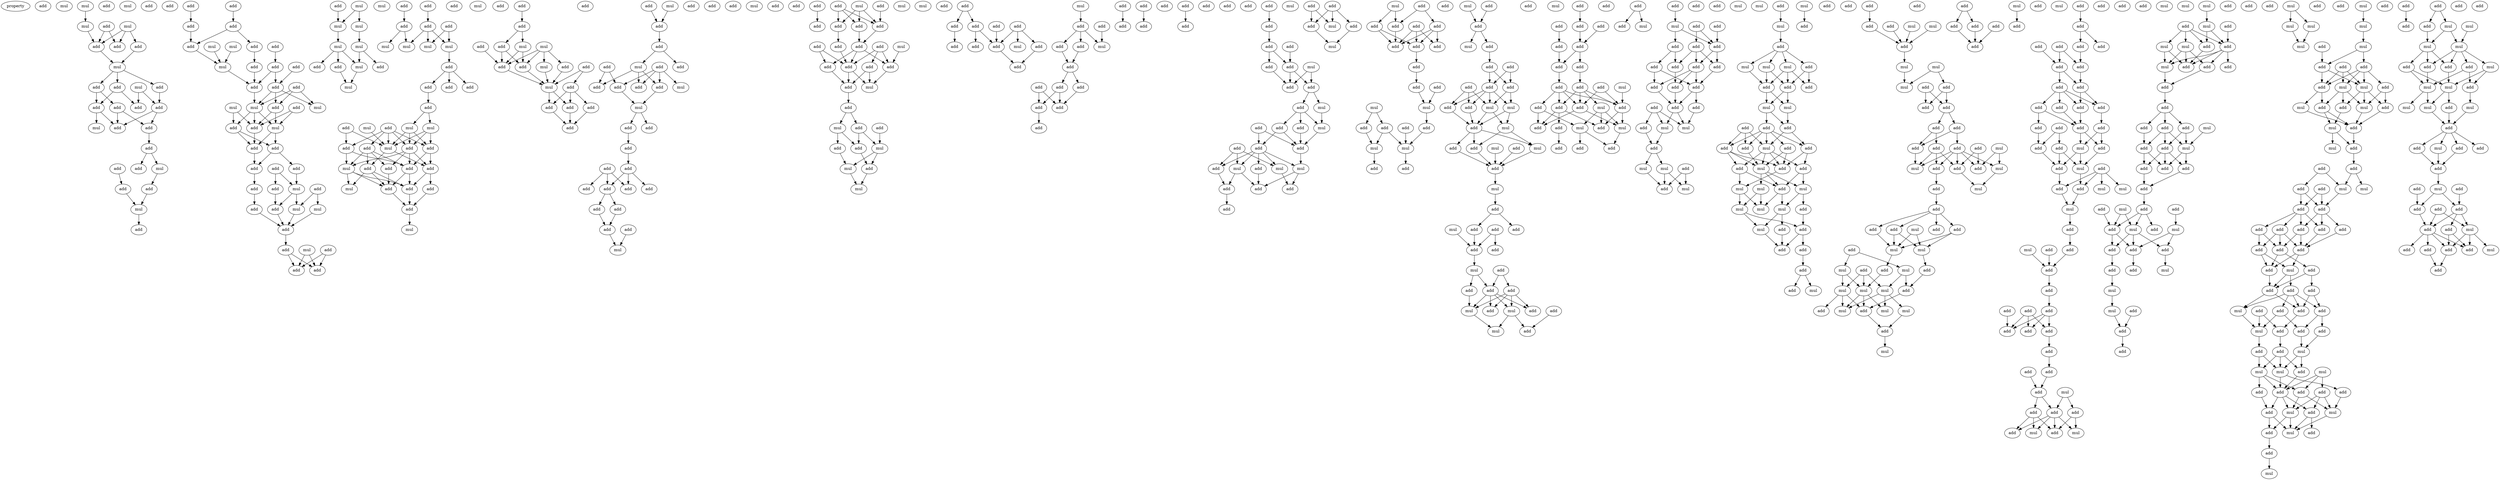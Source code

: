 digraph {
    node [fontcolor=black]
    property [mul=2,lf=1.4]
    0 [ label = add ];
    1 [ label = mul ];
    2 [ label = mul ];
    3 [ label = mul ];
    4 [ label = add ];
    5 [ label = mul ];
    6 [ label = add ];
    7 [ label = mul ];
    8 [ label = add ];
    9 [ label = add ];
    10 [ label = add ];
    11 [ label = add ];
    12 [ label = mul ];
    13 [ label = add ];
    14 [ label = mul ];
    15 [ label = add ];
    16 [ label = add ];
    17 [ label = add ];
    18 [ label = add ];
    19 [ label = add ];
    20 [ label = add ];
    21 [ label = add ];
    22 [ label = add ];
    23 [ label = add ];
    24 [ label = mul ];
    25 [ label = add ];
    26 [ label = mul ];
    27 [ label = add ];
    28 [ label = add ];
    29 [ label = add ];
    30 [ label = add ];
    31 [ label = mul ];
    32 [ label = add ];
    33 [ label = add ];
    34 [ label = add ];
    35 [ label = add ];
    36 [ label = add ];
    37 [ label = mul ];
    38 [ label = add ];
    39 [ label = mul ];
    40 [ label = add ];
    41 [ label = add ];
    42 [ label = add ];
    43 [ label = add ];
    44 [ label = mul ];
    45 [ label = add ];
    46 [ label = add ];
    47 [ label = add ];
    48 [ label = add ];
    49 [ label = mul ];
    50 [ label = add ];
    51 [ label = add ];
    52 [ label = mul ];
    53 [ label = mul ];
    54 [ label = mul ];
    55 [ label = add ];
    56 [ label = add ];
    57 [ label = add ];
    58 [ label = add ];
    59 [ label = add ];
    60 [ label = add ];
    61 [ label = add ];
    62 [ label = add ];
    63 [ label = add ];
    64 [ label = add ];
    65 [ label = mul ];
    66 [ label = add ];
    67 [ label = mul ];
    68 [ label = add ];
    69 [ label = mul ];
    70 [ label = add ];
    71 [ label = add ];
    72 [ label = mul ];
    73 [ label = add ];
    74 [ label = add ];
    75 [ label = add ];
    76 [ label = mul ];
    77 [ label = add ];
    78 [ label = mul ];
    79 [ label = mul ];
    80 [ label = mul ];
    81 [ label = mul ];
    82 [ label = mul ];
    83 [ label = add ];
    84 [ label = add ];
    85 [ label = add ];
    86 [ label = mul ];
    87 [ label = mul ];
    88 [ label = add ];
    89 [ label = add ];
    90 [ label = add ];
    91 [ label = add ];
    92 [ label = add ];
    93 [ label = add ];
    94 [ label = mul ];
    95 [ label = mul ];
    96 [ label = mul ];
    97 [ label = mul ];
    98 [ label = add ];
    99 [ label = add ];
    100 [ label = add ];
    101 [ label = add ];
    102 [ label = mul ];
    103 [ label = add ];
    104 [ label = add ];
    105 [ label = add ];
    106 [ label = add ];
    107 [ label = mul ];
    108 [ label = mul ];
    109 [ label = mul ];
    110 [ label = add ];
    111 [ label = add ];
    112 [ label = add ];
    113 [ label = add ];
    114 [ label = mul ];
    115 [ label = mul ];
    116 [ label = add ];
    117 [ label = add ];
    118 [ label = add ];
    119 [ label = add ];
    120 [ label = add ];
    121 [ label = add ];
    122 [ label = mul ];
    123 [ label = add ];
    124 [ label = add ];
    125 [ label = add ];
    126 [ label = mul ];
    127 [ label = add ];
    128 [ label = add ];
    129 [ label = add ];
    130 [ label = mul ];
    131 [ label = add ];
    132 [ label = mul ];
    133 [ label = add ];
    134 [ label = add ];
    135 [ label = mul ];
    136 [ label = add ];
    137 [ label = add ];
    138 [ label = mul ];
    139 [ label = add ];
    140 [ label = add ];
    141 [ label = add ];
    142 [ label = add ];
    143 [ label = mul ];
    144 [ label = add ];
    145 [ label = add ];
    146 [ label = add ];
    147 [ label = add ];
    148 [ label = add ];
    149 [ label = mul ];
    150 [ label = add ];
    151 [ label = add ];
    152 [ label = add ];
    153 [ label = add ];
    154 [ label = add ];
    155 [ label = add ];
    156 [ label = add ];
    157 [ label = mul ];
    158 [ label = mul ];
    159 [ label = add ];
    160 [ label = add ];
    161 [ label = add ];
    162 [ label = add ];
    163 [ label = add ];
    164 [ label = add ];
    165 [ label = mul ];
    166 [ label = add ];
    167 [ label = add ];
    168 [ label = add ];
    169 [ label = add ];
    170 [ label = add ];
    171 [ label = add ];
    172 [ label = add ];
    173 [ label = add ];
    174 [ label = add ];
    175 [ label = add ];
    176 [ label = add ];
    177 [ label = mul ];
    178 [ label = add ];
    179 [ label = add ];
    180 [ label = add ];
    181 [ label = mul ];
    182 [ label = add ];
    183 [ label = mul ];
    184 [ label = add ];
    185 [ label = add ];
    186 [ label = add ];
    187 [ label = add ];
    188 [ label = add ];
    189 [ label = add ];
    190 [ label = mul ];
    191 [ label = add ];
    192 [ label = add ];
    193 [ label = add ];
    194 [ label = add ];
    195 [ label = add ];
    196 [ label = mul ];
    197 [ label = add ];
    198 [ label = mul ];
    199 [ label = add ];
    200 [ label = add ];
    201 [ label = add ];
    202 [ label = mul ];
    203 [ label = add ];
    204 [ label = mul ];
    205 [ label = add ];
    206 [ label = add ];
    207 [ label = add ];
    208 [ label = mul ];
    209 [ label = mul ];
    210 [ label = add ];
    211 [ label = add ];
    212 [ label = add ];
    213 [ label = add ];
    214 [ label = add ];
    215 [ label = add ];
    216 [ label = mul ];
    217 [ label = add ];
    218 [ label = add ];
    219 [ label = add ];
    220 [ label = add ];
    221 [ label = mul ];
    222 [ label = add ];
    223 [ label = add ];
    224 [ label = add ];
    225 [ label = add ];
    226 [ label = add ];
    227 [ label = add ];
    228 [ label = mul ];
    229 [ label = add ];
    230 [ label = add ];
    231 [ label = add ];
    232 [ label = add ];
    233 [ label = add ];
    234 [ label = add ];
    235 [ label = add ];
    236 [ label = add ];
    237 [ label = add ];
    238 [ label = add ];
    239 [ label = add ];
    240 [ label = add ];
    241 [ label = add ];
    242 [ label = add ];
    243 [ label = add ];
    244 [ label = add ];
    245 [ label = mul ];
    246 [ label = add ];
    247 [ label = add ];
    248 [ label = add ];
    249 [ label = add ];
    250 [ label = add ];
    251 [ label = mul ];
    252 [ label = add ];
    253 [ label = add ];
    254 [ label = add ];
    255 [ label = mul ];
    256 [ label = add ];
    257 [ label = mul ];
    258 [ label = add ];
    259 [ label = add ];
    260 [ label = add ];
    261 [ label = add ];
    262 [ label = add ];
    263 [ label = add ];
    264 [ label = mul ];
    265 [ label = mul ];
    266 [ label = mul ];
    267 [ label = add ];
    268 [ label = add ];
    269 [ label = add ];
    270 [ label = add ];
    271 [ label = add ];
    272 [ label = add ];
    273 [ label = add ];
    274 [ label = mul ];
    275 [ label = add ];
    276 [ label = add ];
    277 [ label = mul ];
    278 [ label = add ];
    279 [ label = mul ];
    280 [ label = add ];
    281 [ label = add ];
    282 [ label = add ];
    283 [ label = add ];
    284 [ label = add ];
    285 [ label = add ];
    286 [ label = add ];
    287 [ label = add ];
    288 [ label = add ];
    289 [ label = add ];
    290 [ label = mul ];
    291 [ label = mul ];
    292 [ label = add ];
    293 [ label = add ];
    294 [ label = add ];
    295 [ label = add ];
    296 [ label = mul ];
    297 [ label = mul ];
    298 [ label = add ];
    299 [ label = add ];
    300 [ label = mul ];
    301 [ label = add ];
    302 [ label = add ];
    303 [ label = add ];
    304 [ label = add ];
    305 [ label = mul ];
    306 [ label = add ];
    307 [ label = add ];
    308 [ label = add ];
    309 [ label = add ];
    310 [ label = add ];
    311 [ label = add ];
    312 [ label = add ];
    313 [ label = add ];
    314 [ label = mul ];
    315 [ label = mul ];
    316 [ label = add ];
    317 [ label = mul ];
    318 [ label = mul ];
    319 [ label = add ];
    320 [ label = mul ];
    321 [ label = add ];
    322 [ label = add ];
    323 [ label = add ];
    324 [ label = mul ];
    325 [ label = mul ];
    326 [ label = add ];
    327 [ label = add ];
    328 [ label = mul ];
    329 [ label = add ];
    330 [ label = add ];
    331 [ label = add ];
    332 [ label = add ];
    333 [ label = add ];
    334 [ label = mul ];
    335 [ label = add ];
    336 [ label = add ];
    337 [ label = add ];
    338 [ label = mul ];
    339 [ label = add ];
    340 [ label = add ];
    341 [ label = add ];
    342 [ label = mul ];
    343 [ label = mul ];
    344 [ label = add ];
    345 [ label = add ];
    346 [ label = add ];
    347 [ label = add ];
    348 [ label = add ];
    349 [ label = add ];
    350 [ label = add ];
    351 [ label = add ];
    352 [ label = add ];
    353 [ label = add ];
    354 [ label = add ];
    355 [ label = mul ];
    356 [ label = add ];
    357 [ label = add ];
    358 [ label = add ];
    359 [ label = add ];
    360 [ label = add ];
    361 [ label = add ];
    362 [ label = mul ];
    363 [ label = mul ];
    364 [ label = add ];
    365 [ label = mul ];
    366 [ label = add ];
    367 [ label = add ];
    368 [ label = add ];
    369 [ label = add ];
    370 [ label = add ];
    371 [ label = add ];
    372 [ label = add ];
    373 [ label = mul ];
    374 [ label = add ];
    375 [ label = add ];
    376 [ label = add ];
    377 [ label = add ];
    378 [ label = mul ];
    379 [ label = add ];
    380 [ label = add ];
    381 [ label = add ];
    382 [ label = add ];
    383 [ label = add ];
    384 [ label = add ];
    385 [ label = add ];
    386 [ label = add ];
    387 [ label = add ];
    388 [ label = add ];
    389 [ label = add ];
    390 [ label = add ];
    391 [ label = add ];
    392 [ label = add ];
    393 [ label = mul ];
    394 [ label = add ];
    395 [ label = mul ];
    396 [ label = mul ];
    397 [ label = mul ];
    398 [ label = add ];
    399 [ label = mul ];
    400 [ label = add ];
    401 [ label = mul ];
    402 [ label = add ];
    403 [ label = add ];
    404 [ label = mul ];
    405 [ label = mul ];
    406 [ label = add ];
    407 [ label = mul ];
    408 [ label = mul ];
    409 [ label = mul ];
    410 [ label = add ];
    411 [ label = mul ];
    412 [ label = add ];
    413 [ label = add ];
    414 [ label = add ];
    415 [ label = add ];
    416 [ label = mul ];
    417 [ label = mul ];
    418 [ label = add ];
    419 [ label = add ];
    420 [ label = add ];
    421 [ label = add ];
    422 [ label = add ];
    423 [ label = add ];
    424 [ label = mul ];
    425 [ label = add ];
    426 [ label = add ];
    427 [ label = add ];
    428 [ label = add ];
    429 [ label = mul ];
    430 [ label = mul ];
    431 [ label = add ];
    432 [ label = mul ];
    433 [ label = mul ];
    434 [ label = add ];
    435 [ label = mul ];
    436 [ label = mul ];
    437 [ label = mul ];
    438 [ label = add ];
    439 [ label = mul ];
    440 [ label = add ];
    441 [ label = add ];
    442 [ label = add ];
    443 [ label = add ];
    444 [ label = add ];
    445 [ label = add ];
    446 [ label = add ];
    447 [ label = mul ];
    448 [ label = add ];
    449 [ label = add ];
    450 [ label = add ];
    451 [ label = mul ];
    452 [ label = mul ];
    453 [ label = add ];
    454 [ label = mul ];
    455 [ label = mul ];
    456 [ label = add ];
    457 [ label = mul ];
    458 [ label = add ];
    459 [ label = add ];
    460 [ label = add ];
    461 [ label = add ];
    462 [ label = add ];
    463 [ label = add ];
    464 [ label = mul ];
    465 [ label = add ];
    466 [ label = add ];
    467 [ label = add ];
    468 [ label = mul ];
    469 [ label = add ];
    470 [ label = add ];
    471 [ label = add ];
    472 [ label = mul ];
    473 [ label = mul ];
    474 [ label = add ];
    475 [ label = add ];
    476 [ label = add ];
    477 [ label = add ];
    478 [ label = mul ];
    479 [ label = add ];
    480 [ label = add ];
    481 [ label = add ];
    482 [ label = mul ];
    483 [ label = mul ];
    484 [ label = mul ];
    485 [ label = add ];
    486 [ label = add ];
    487 [ label = add ];
    488 [ label = mul ];
    489 [ label = add ];
    490 [ label = mul ];
    491 [ label = mul ];
    492 [ label = mul ];
    493 [ label = add ];
    494 [ label = mul ];
    495 [ label = add ];
    496 [ label = mul ];
    497 [ label = mul ];
    498 [ label = add ];
    499 [ label = add ];
    500 [ label = mul ];
    501 [ label = add ];
    502 [ label = add ];
    503 [ label = add ];
    504 [ label = add ];
    505 [ label = add ];
    506 [ label = mul ];
    507 [ label = add ];
    508 [ label = add ];
    509 [ label = mul ];
    510 [ label = add ];
    511 [ label = add ];
    512 [ label = add ];
    513 [ label = add ];
    514 [ label = add ];
    515 [ label = add ];
    516 [ label = add ];
    517 [ label = add ];
    518 [ label = add ];
    519 [ label = add ];
    520 [ label = add ];
    521 [ label = add ];
    522 [ label = add ];
    523 [ label = add ];
    524 [ label = add ];
    525 [ label = add ];
    526 [ label = add ];
    527 [ label = add ];
    528 [ label = add ];
    529 [ label = add ];
    530 [ label = add ];
    531 [ label = add ];
    532 [ label = mul ];
    533 [ label = add ];
    534 [ label = add ];
    535 [ label = mul ];
    536 [ label = add ];
    537 [ label = mul ];
    538 [ label = add ];
    539 [ label = mul ];
    540 [ label = add ];
    541 [ label = mul ];
    542 [ label = add ];
    543 [ label = mul ];
    544 [ label = add ];
    545 [ label = add ];
    546 [ label = add ];
    547 [ label = add ];
    548 [ label = add ];
    549 [ label = add ];
    550 [ label = add ];
    551 [ label = add ];
    552 [ label = mul ];
    553 [ label = add ];
    554 [ label = add ];
    555 [ label = add ];
    556 [ label = add ];
    557 [ label = mul ];
    558 [ label = add ];
    559 [ label = add ];
    560 [ label = add ];
    561 [ label = mul ];
    562 [ label = add ];
    563 [ label = add ];
    564 [ label = add ];
    565 [ label = add ];
    566 [ label = add ];
    567 [ label = mul ];
    568 [ label = mul ];
    569 [ label = mul ];
    570 [ label = add ];
    571 [ label = add ];
    572 [ label = mul ];
    573 [ label = mul ];
    574 [ label = add ];
    575 [ label = add ];
    576 [ label = mul ];
    577 [ label = mul ];
    578 [ label = add ];
    579 [ label = add ];
    580 [ label = add ];
    581 [ label = add ];
    582 [ label = add ];
    583 [ label = add ];
    584 [ label = add ];
    585 [ label = mul ];
    586 [ label = add ];
    587 [ label = add ];
    588 [ label = mul ];
    589 [ label = add ];
    590 [ label = add ];
    591 [ label = add ];
    592 [ label = add ];
    593 [ label = add ];
    594 [ label = add ];
    595 [ label = add ];
    596 [ label = add ];
    597 [ label = add ];
    598 [ label = mul ];
    599 [ label = mul ];
    600 [ label = mul ];
    601 [ label = add ];
    602 [ label = add ];
    603 [ label = add ];
    604 [ label = add ];
    605 [ label = add ];
    606 [ label = add ];
    607 [ label = add ];
    608 [ label = mul ];
    609 [ label = mul ];
    610 [ label = add ];
    611 [ label = add ];
    612 [ label = mul ];
    613 [ label = add ];
    614 [ label = add ];
    615 [ label = add ];
    616 [ label = mul ];
    617 [ label = add ];
    618 [ label = add ];
    619 [ label = mul ];
    620 [ label = mul ];
    621 [ label = mul ];
    622 [ label = mul ];
    623 [ label = mul ];
    624 [ label = add ];
    625 [ label = mul ];
    626 [ label = add ];
    627 [ label = add ];
    628 [ label = add ];
    629 [ label = mul ];
    630 [ label = add ];
    631 [ label = add ];
    632 [ label = mul ];
    633 [ label = mul ];
    634 [ label = add ];
    635 [ label = add ];
    636 [ label = add ];
    637 [ label = mul ];
    638 [ label = mul ];
    639 [ label = add ];
    640 [ label = add ];
    641 [ label = mul ];
    642 [ label = add ];
    643 [ label = add ];
    644 [ label = add ];
    645 [ label = mul ];
    646 [ label = add ];
    647 [ label = add ];
    648 [ label = mul ];
    649 [ label = add ];
    650 [ label = add ];
    651 [ label = add ];
    652 [ label = add ];
    653 [ label = add ];
    654 [ label = add ];
    655 [ label = add ];
    656 [ label = add ];
    657 [ label = add ];
    658 [ label = add ];
    659 [ label = mul ];
    660 [ label = add ];
    661 [ label = add ];
    662 [ label = add ];
    663 [ label = add ];
    664 [ label = add ];
    665 [ label = add ];
    666 [ label = mul ];
    667 [ label = add ];
    668 [ label = add ];
    669 [ label = add ];
    670 [ label = add ];
    671 [ label = mul ];
    672 [ label = add ];
    673 [ label = add ];
    674 [ label = add ];
    675 [ label = mul ];
    676 [ label = add ];
    677 [ label = mul ];
    678 [ label = mul ];
    679 [ label = add ];
    680 [ label = mul ];
    681 [ label = add ];
    682 [ label = add ];
    683 [ label = add ];
    684 [ label = add ];
    685 [ label = add ];
    686 [ label = add ];
    687 [ label = mul ];
    688 [ label = add ];
    689 [ label = mul ];
    690 [ label = mul ];
    691 [ label = add ];
    692 [ label = add ];
    693 [ label = add ];
    694 [ label = add ];
    695 [ label = mul ];
    696 [ label = add ];
    697 [ label = add ];
    698 [ label = add ];
    699 [ label = add ];
    700 [ label = mul ];
    701 [ label = mul ];
    702 [ label = mul ];
    703 [ label = mul ];
    704 [ label = add ];
    705 [ label = add ];
    706 [ label = mul ];
    707 [ label = add ];
    708 [ label = add ];
    709 [ label = add ];
    710 [ label = mul ];
    711 [ label = mul ];
    712 [ label = add ];
    713 [ label = mul ];
    714 [ label = mul ];
    715 [ label = mul ];
    716 [ label = add ];
    717 [ label = mul ];
    718 [ label = add ];
    719 [ label = add ];
    720 [ label = add ];
    721 [ label = add ];
    722 [ label = add ];
    723 [ label = mul ];
    724 [ label = add ];
    725 [ label = add ];
    726 [ label = add ];
    727 [ label = add ];
    728 [ label = add ];
    729 [ label = add ];
    730 [ label = mul ];
    731 [ label = add ];
    732 [ label = add ];
    733 [ label = add ];
    734 [ label = add ];
    735 [ label = add ];
    736 [ label = mul ];
    737 [ label = add ];
    2 -> 5 [ name = 0 ];
    3 -> 8 [ name = 1 ];
    3 -> 9 [ name = 2 ];
    3 -> 10 [ name = 3 ];
    4 -> 9 [ name = 4 ];
    4 -> 10 [ name = 5 ];
    5 -> 9 [ name = 6 ];
    8 -> 12 [ name = 7 ];
    9 -> 12 [ name = 8 ];
    12 -> 13 [ name = 9 ];
    12 -> 16 [ name = 10 ];
    12 -> 17 [ name = 11 ];
    13 -> 20 [ name = 12 ];
    14 -> 18 [ name = 13 ];
    14 -> 20 [ name = 14 ];
    16 -> 18 [ name = 15 ];
    16 -> 19 [ name = 16 ];
    17 -> 19 [ name = 17 ];
    17 -> 21 [ name = 18 ];
    19 -> 22 [ name = 19 ];
    19 -> 24 [ name = 20 ];
    20 -> 22 [ name = 21 ];
    20 -> 23 [ name = 22 ];
    21 -> 22 [ name = 23 ];
    21 -> 23 [ name = 24 ];
    23 -> 25 [ name = 25 ];
    25 -> 26 [ name = 26 ];
    25 -> 27 [ name = 27 ];
    26 -> 30 [ name = 28 ];
    28 -> 29 [ name = 29 ];
    29 -> 31 [ name = 30 ];
    30 -> 31 [ name = 31 ];
    31 -> 32 [ name = 32 ];
    33 -> 36 [ name = 33 ];
    34 -> 35 [ name = 34 ];
    35 -> 38 [ name = 35 ];
    36 -> 38 [ name = 36 ];
    36 -> 40 [ name = 37 ];
    37 -> 44 [ name = 38 ];
    38 -> 44 [ name = 39 ];
    39 -> 44 [ name = 40 ];
    40 -> 45 [ name = 41 ];
    41 -> 42 [ name = 42 ];
    42 -> 46 [ name = 43 ];
    42 -> 48 [ name = 44 ];
    43 -> 48 [ name = 45 ];
    44 -> 46 [ name = 46 ];
    45 -> 46 [ name = 47 ];
    46 -> 49 [ name = 48 ];
    47 -> 49 [ name = 49 ];
    47 -> 50 [ name = 50 ];
    47 -> 52 [ name = 51 ];
    48 -> 49 [ name = 52 ];
    48 -> 50 [ name = 53 ];
    48 -> 52 [ name = 54 ];
    49 -> 54 [ name = 55 ];
    49 -> 55 [ name = 56 ];
    49 -> 56 [ name = 57 ];
    50 -> 54 [ name = 58 ];
    50 -> 55 [ name = 59 ];
    51 -> 54 [ name = 60 ];
    51 -> 55 [ name = 61 ];
    53 -> 55 [ name = 62 ];
    53 -> 56 [ name = 63 ];
    54 -> 57 [ name = 64 ];
    54 -> 58 [ name = 65 ];
    55 -> 58 [ name = 66 ];
    56 -> 57 [ name = 67 ];
    56 -> 58 [ name = 68 ];
    57 -> 60 [ name = 69 ];
    57 -> 61 [ name = 70 ];
    58 -> 60 [ name = 71 ];
    59 -> 64 [ name = 72 ];
    59 -> 65 [ name = 73 ];
    60 -> 62 [ name = 74 ];
    61 -> 65 [ name = 75 ];
    62 -> 66 [ name = 76 ];
    63 -> 67 [ name = 77 ];
    63 -> 69 [ name = 78 ];
    64 -> 68 [ name = 79 ];
    65 -> 67 [ name = 80 ];
    65 -> 68 [ name = 81 ];
    66 -> 70 [ name = 82 ];
    67 -> 70 [ name = 83 ];
    68 -> 70 [ name = 84 ];
    69 -> 70 [ name = 85 ];
    70 -> 71 [ name = 86 ];
    71 -> 74 [ name = 87 ];
    71 -> 75 [ name = 88 ];
    72 -> 74 [ name = 89 ];
    72 -> 75 [ name = 90 ];
    73 -> 74 [ name = 91 ];
    73 -> 75 [ name = 92 ];
    76 -> 78 [ name = 93 ];
    76 -> 80 [ name = 94 ];
    77 -> 78 [ name = 95 ];
    78 -> 82 [ name = 96 ];
    80 -> 81 [ name = 97 ];
    81 -> 85 [ name = 98 ];
    81 -> 86 [ name = 99 ];
    82 -> 83 [ name = 100 ];
    82 -> 84 [ name = 101 ];
    82 -> 86 [ name = 102 ];
    84 -> 87 [ name = 103 ];
    86 -> 87 [ name = 104 ];
    88 -> 92 [ name = 105 ];
    90 -> 93 [ name = 106 ];
    91 -> 94 [ name = 107 ];
    91 -> 97 [ name = 108 ];
    92 -> 95 [ name = 109 ];
    92 -> 96 [ name = 110 ];
    93 -> 94 [ name = 111 ];
    93 -> 96 [ name = 112 ];
    93 -> 97 [ name = 113 ];
    97 -> 98 [ name = 114 ];
    98 -> 99 [ name = 115 ];
    98 -> 100 [ name = 116 ];
    98 -> 101 [ name = 117 ];
    99 -> 104 [ name = 118 ];
    104 -> 108 [ name = 119 ];
    104 -> 109 [ name = 120 ];
    105 -> 111 [ name = 121 ];
    105 -> 114 [ name = 122 ];
    106 -> 110 [ name = 123 ];
    106 -> 111 [ name = 124 ];
    106 -> 112 [ name = 125 ];
    106 -> 113 [ name = 126 ];
    106 -> 114 [ name = 127 ];
    107 -> 114 [ name = 128 ];
    108 -> 112 [ name = 129 ];
    108 -> 113 [ name = 130 ];
    108 -> 114 [ name = 131 ];
    109 -> 112 [ name = 132 ];
    109 -> 113 [ name = 133 ];
    109 -> 114 [ name = 134 ];
    110 -> 115 [ name = 135 ];
    110 -> 116 [ name = 136 ];
    110 -> 117 [ name = 137 ];
    110 -> 119 [ name = 138 ];
    111 -> 115 [ name = 139 ];
    111 -> 117 [ name = 140 ];
    112 -> 117 [ name = 141 ];
    112 -> 118 [ name = 142 ];
    113 -> 115 [ name = 143 ];
    113 -> 116 [ name = 144 ];
    113 -> 117 [ name = 145 ];
    113 -> 118 [ name = 146 ];
    114 -> 118 [ name = 147 ];
    114 -> 119 [ name = 148 ];
    115 -> 120 [ name = 149 ];
    115 -> 121 [ name = 150 ];
    115 -> 122 [ name = 151 ];
    116 -> 121 [ name = 152 ];
    117 -> 120 [ name = 153 ];
    117 -> 121 [ name = 154 ];
    118 -> 120 [ name = 155 ];
    118 -> 123 [ name = 156 ];
    119 -> 120 [ name = 157 ];
    119 -> 121 [ name = 158 ];
    119 -> 122 [ name = 159 ];
    120 -> 124 [ name = 160 ];
    121 -> 124 [ name = 161 ];
    123 -> 124 [ name = 162 ];
    124 -> 126 [ name = 163 ];
    125 -> 128 [ name = 164 ];
    128 -> 130 [ name = 165 ];
    128 -> 131 [ name = 166 ];
    129 -> 136 [ name = 167 ];
    130 -> 134 [ name = 168 ];
    130 -> 136 [ name = 169 ];
    131 -> 134 [ name = 170 ];
    131 -> 136 [ name = 171 ];
    132 -> 134 [ name = 172 ];
    132 -> 135 [ name = 173 ];
    132 -> 136 [ name = 174 ];
    132 -> 137 [ name = 175 ];
    133 -> 138 [ name = 176 ];
    133 -> 139 [ name = 177 ];
    134 -> 138 [ name = 178 ];
    135 -> 138 [ name = 179 ];
    136 -> 138 [ name = 180 ];
    137 -> 138 [ name = 181 ];
    138 -> 141 [ name = 182 ];
    138 -> 142 [ name = 183 ];
    139 -> 141 [ name = 184 ];
    139 -> 142 [ name = 185 ];
    139 -> 144 [ name = 186 ];
    140 -> 147 [ name = 187 ];
    141 -> 145 [ name = 188 ];
    142 -> 145 [ name = 189 ];
    143 -> 147 [ name = 190 ];
    144 -> 145 [ name = 191 ];
    147 -> 148 [ name = 192 ];
    148 -> 149 [ name = 193 ];
    148 -> 150 [ name = 194 ];
    149 -> 153 [ name = 195 ];
    149 -> 154 [ name = 196 ];
    149 -> 155 [ name = 197 ];
    151 -> 154 [ name = 198 ];
    151 -> 155 [ name = 199 ];
    151 -> 156 [ name = 200 ];
    151 -> 157 [ name = 201 ];
    152 -> 153 [ name = 202 ];
    152 -> 156 [ name = 203 ];
    154 -> 158 [ name = 204 ];
    156 -> 158 [ name = 205 ];
    158 -> 159 [ name = 206 ];
    158 -> 161 [ name = 207 ];
    159 -> 162 [ name = 208 ];
    162 -> 166 [ name = 209 ];
    164 -> 167 [ name = 210 ];
    164 -> 168 [ name = 211 ];
    164 -> 170 [ name = 212 ];
    166 -> 167 [ name = 213 ];
    166 -> 168 [ name = 214 ];
    166 -> 169 [ name = 215 ];
    167 -> 171 [ name = 216 ];
    167 -> 172 [ name = 217 ];
    171 -> 174 [ name = 218 ];
    172 -> 174 [ name = 219 ];
    174 -> 177 [ name = 220 ];
    175 -> 177 [ name = 221 ];
    178 -> 182 [ name = 222 ];
    179 -> 186 [ name = 223 ];
    180 -> 184 [ name = 224 ];
    180 -> 185 [ name = 225 ];
    180 -> 186 [ name = 226 ];
    183 -> 184 [ name = 227 ];
    183 -> 185 [ name = 228 ];
    183 -> 186 [ name = 229 ];
    184 -> 188 [ name = 230 ];
    185 -> 187 [ name = 231 ];
    186 -> 187 [ name = 232 ];
    187 -> 193 [ name = 233 ];
    187 -> 194 [ name = 234 ];
    187 -> 195 [ name = 235 ];
    188 -> 195 [ name = 236 ];
    189 -> 193 [ name = 237 ];
    189 -> 195 [ name = 238 ];
    190 -> 194 [ name = 239 ];
    191 -> 192 [ name = 240 ];
    191 -> 194 [ name = 241 ];
    191 -> 195 [ name = 242 ];
    192 -> 196 [ name = 243 ];
    192 -> 197 [ name = 244 ];
    193 -> 197 [ name = 245 ];
    194 -> 196 [ name = 246 ];
    195 -> 196 [ name = 247 ];
    195 -> 197 [ name = 248 ];
    197 -> 199 [ name = 249 ];
    199 -> 200 [ name = 250 ];
    199 -> 202 [ name = 251 ];
    200 -> 203 [ name = 252 ];
    200 -> 204 [ name = 253 ];
    201 -> 204 [ name = 254 ];
    202 -> 203 [ name = 255 ];
    202 -> 205 [ name = 256 ];
    203 -> 206 [ name = 257 ];
    204 -> 206 [ name = 258 ];
    204 -> 208 [ name = 259 ];
    205 -> 208 [ name = 260 ];
    206 -> 209 [ name = 261 ];
    208 -> 209 [ name = 262 ];
    210 -> 212 [ name = 263 ];
    210 -> 213 [ name = 264 ];
    211 -> 219 [ name = 265 ];
    212 -> 217 [ name = 266 ];
    213 -> 215 [ name = 267 ];
    213 -> 219 [ name = 268 ];
    214 -> 216 [ name = 269 ];
    214 -> 218 [ name = 270 ];
    214 -> 219 [ name = 271 ];
    218 -> 220 [ name = 272 ];
    219 -> 220 [ name = 273 ];
    221 -> 225 [ name = 274 ];
    222 -> 224 [ name = 275 ];
    223 -> 228 [ name = 276 ];
    225 -> 226 [ name = 277 ];
    225 -> 227 [ name = 278 ];
    225 -> 228 [ name = 279 ];
    226 -> 229 [ name = 280 ];
    227 -> 229 [ name = 281 ];
    229 -> 230 [ name = 282 ];
    229 -> 231 [ name = 283 ];
    230 -> 233 [ name = 284 ];
    230 -> 234 [ name = 285 ];
    231 -> 234 [ name = 286 ];
    232 -> 233 [ name = 287 ];
    232 -> 234 [ name = 288 ];
    233 -> 235 [ name = 289 ];
    236 -> 237 [ name = 290 ];
    239 -> 240 [ name = 291 ];
    244 -> 246 [ name = 292 ];
    246 -> 247 [ name = 293 ];
    247 -> 249 [ name = 294 ];
    247 -> 250 [ name = 295 ];
    248 -> 250 [ name = 296 ];
    249 -> 253 [ name = 297 ];
    250 -> 252 [ name = 298 ];
    250 -> 253 [ name = 299 ];
    251 -> 252 [ name = 300 ];
    251 -> 253 [ name = 301 ];
    252 -> 254 [ name = 302 ];
    252 -> 255 [ name = 303 ];
    254 -> 256 [ name = 304 ];
    254 -> 257 [ name = 305 ];
    254 -> 258 [ name = 306 ];
    255 -> 257 [ name = 307 ];
    256 -> 260 [ name = 308 ];
    256 -> 262 [ name = 309 ];
    257 -> 262 [ name = 310 ];
    258 -> 262 [ name = 311 ];
    259 -> 260 [ name = 312 ];
    259 -> 262 [ name = 313 ];
    260 -> 263 [ name = 314 ];
    260 -> 264 [ name = 315 ];
    260 -> 265 [ name = 316 ];
    260 -> 266 [ name = 317 ];
    260 -> 267 [ name = 318 ];
    261 -> 263 [ name = 319 ];
    261 -> 264 [ name = 320 ];
    261 -> 266 [ name = 321 ];
    262 -> 265 [ name = 322 ];
    263 -> 268 [ name = 323 ];
    264 -> 268 [ name = 324 ];
    264 -> 270 [ name = 325 ];
    265 -> 269 [ name = 326 ];
    265 -> 270 [ name = 327 ];
    266 -> 269 [ name = 328 ];
    267 -> 270 [ name = 329 ];
    268 -> 271 [ name = 330 ];
    272 -> 274 [ name = 331 ];
    272 -> 275 [ name = 332 ];
    272 -> 276 [ name = 333 ];
    273 -> 274 [ name = 334 ];
    273 -> 275 [ name = 335 ];
    275 -> 277 [ name = 336 ];
    276 -> 277 [ name = 337 ];
    278 -> 281 [ name = 338 ];
    278 -> 282 [ name = 339 ];
    279 -> 281 [ name = 340 ];
    279 -> 283 [ name = 341 ];
    280 -> 284 [ name = 342 ];
    280 -> 285 [ name = 343 ];
    280 -> 286 [ name = 344 ];
    281 -> 286 [ name = 345 ];
    282 -> 284 [ name = 346 ];
    282 -> 285 [ name = 347 ];
    282 -> 286 [ name = 348 ];
    283 -> 284 [ name = 349 ];
    283 -> 286 [ name = 350 ];
    284 -> 287 [ name = 351 ];
    287 -> 288 [ name = 352 ];
    288 -> 291 [ name = 353 ];
    289 -> 291 [ name = 354 ];
    290 -> 293 [ name = 355 ];
    290 -> 294 [ name = 356 ];
    291 -> 295 [ name = 357 ];
    292 -> 296 [ name = 358 ];
    293 -> 296 [ name = 359 ];
    293 -> 297 [ name = 360 ];
    294 -> 297 [ name = 361 ];
    295 -> 296 [ name = 362 ];
    296 -> 301 [ name = 363 ];
    297 -> 298 [ name = 364 ];
    300 -> 304 [ name = 365 ];
    302 -> 304 [ name = 366 ];
    304 -> 305 [ name = 367 ];
    304 -> 306 [ name = 368 ];
    306 -> 307 [ name = 369 ];
    307 -> 309 [ name = 370 ];
    307 -> 310 [ name = 371 ];
    308 -> 309 [ name = 372 ];
    308 -> 310 [ name = 373 ];
    309 -> 312 [ name = 374 ];
    309 -> 313 [ name = 375 ];
    309 -> 314 [ name = 376 ];
    309 -> 315 [ name = 377 ];
    310 -> 314 [ name = 378 ];
    310 -> 315 [ name = 379 ];
    311 -> 312 [ name = 380 ];
    311 -> 313 [ name = 381 ];
    311 -> 314 [ name = 382 ];
    312 -> 316 [ name = 383 ];
    313 -> 316 [ name = 384 ];
    314 -> 316 [ name = 385 ];
    314 -> 317 [ name = 386 ];
    315 -> 316 [ name = 387 ];
    315 -> 317 [ name = 388 ];
    316 -> 318 [ name = 389 ];
    316 -> 319 [ name = 390 ];
    316 -> 322 [ name = 391 ];
    317 -> 318 [ name = 392 ];
    317 -> 319 [ name = 393 ];
    318 -> 323 [ name = 394 ];
    319 -> 323 [ name = 395 ];
    320 -> 323 [ name = 396 ];
    321 -> 323 [ name = 397 ];
    322 -> 323 [ name = 398 ];
    323 -> 324 [ name = 399 ];
    324 -> 326 [ name = 400 ];
    326 -> 329 [ name = 401 ];
    326 -> 330 [ name = 402 ];
    327 -> 331 [ name = 403 ];
    327 -> 332 [ name = 404 ];
    328 -> 332 [ name = 405 ];
    329 -> 332 [ name = 406 ];
    332 -> 334 [ name = 407 ];
    333 -> 335 [ name = 408 ];
    333 -> 336 [ name = 409 ];
    334 -> 336 [ name = 410 ];
    334 -> 337 [ name = 411 ];
    335 -> 338 [ name = 412 ];
    335 -> 339 [ name = 413 ];
    335 -> 341 [ name = 414 ];
    335 -> 342 [ name = 415 ];
    336 -> 338 [ name = 416 ];
    336 -> 339 [ name = 417 ];
    336 -> 341 [ name = 418 ];
    336 -> 342 [ name = 419 ];
    337 -> 342 [ name = 420 ];
    338 -> 343 [ name = 421 ];
    338 -> 344 [ name = 422 ];
    340 -> 344 [ name = 423 ];
    342 -> 343 [ name = 424 ];
    345 -> 349 [ name = 425 ];
    346 -> 351 [ name = 426 ];
    347 -> 350 [ name = 427 ];
    349 -> 351 [ name = 428 ];
    350 -> 353 [ name = 429 ];
    351 -> 352 [ name = 430 ];
    351 -> 353 [ name = 431 ];
    352 -> 356 [ name = 432 ];
    353 -> 354 [ name = 433 ];
    354 -> 358 [ name = 434 ];
    354 -> 359 [ name = 435 ];
    354 -> 360 [ name = 436 ];
    354 -> 361 [ name = 437 ];
    355 -> 359 [ name = 438 ];
    356 -> 359 [ name = 439 ];
    356 -> 360 [ name = 440 ];
    356 -> 361 [ name = 441 ];
    356 -> 362 [ name = 442 ];
    357 -> 359 [ name = 443 ];
    357 -> 361 [ name = 444 ];
    358 -> 363 [ name = 445 ];
    358 -> 364 [ name = 446 ];
    359 -> 365 [ name = 447 ];
    359 -> 366 [ name = 448 ];
    360 -> 364 [ name = 449 ];
    360 -> 366 [ name = 450 ];
    360 -> 367 [ name = 451 ];
    361 -> 364 [ name = 452 ];
    361 -> 365 [ name = 453 ];
    362 -> 363 [ name = 454 ];
    362 -> 365 [ name = 455 ];
    362 -> 366 [ name = 456 ];
    363 -> 368 [ name = 457 ];
    363 -> 370 [ name = 458 ];
    365 -> 368 [ name = 459 ];
    367 -> 369 [ name = 460 ];
    371 -> 372 [ name = 461 ];
    371 -> 373 [ name = 462 ];
    374 -> 378 [ name = 463 ];
    376 -> 379 [ name = 464 ];
    377 -> 379 [ name = 465 ];
    377 -> 381 [ name = 466 ];
    378 -> 379 [ name = 467 ];
    378 -> 380 [ name = 468 ];
    379 -> 382 [ name = 469 ];
    379 -> 384 [ name = 470 ];
    380 -> 383 [ name = 471 ];
    380 -> 385 [ name = 472 ];
    381 -> 382 [ name = 473 ];
    381 -> 383 [ name = 474 ];
    381 -> 384 [ name = 475 ];
    382 -> 388 [ name = 476 ];
    383 -> 389 [ name = 477 ];
    384 -> 387 [ name = 478 ];
    384 -> 388 [ name = 479 ];
    384 -> 389 [ name = 480 ];
    385 -> 387 [ name = 481 ];
    385 -> 388 [ name = 482 ];
    387 -> 391 [ name = 483 ];
    388 -> 391 [ name = 484 ];
    388 -> 392 [ name = 485 ];
    389 -> 391 [ name = 486 ];
    390 -> 393 [ name = 487 ];
    390 -> 394 [ name = 488 ];
    390 -> 397 [ name = 489 ];
    391 -> 393 [ name = 490 ];
    391 -> 397 [ name = 491 ];
    392 -> 397 [ name = 492 ];
    393 -> 398 [ name = 493 ];
    394 -> 398 [ name = 494 ];
    398 -> 399 [ name = 495 ];
    398 -> 401 [ name = 496 ];
    399 -> 403 [ name = 497 ];
    399 -> 404 [ name = 498 ];
    400 -> 403 [ name = 499 ];
    400 -> 404 [ name = 500 ];
    401 -> 403 [ name = 501 ];
    402 -> 405 [ name = 502 ];
    405 -> 406 [ name = 503 ];
    406 -> 407 [ name = 504 ];
    406 -> 408 [ name = 505 ];
    406 -> 410 [ name = 506 ];
    406 -> 411 [ name = 507 ];
    407 -> 413 [ name = 508 ];
    407 -> 415 [ name = 509 ];
    408 -> 413 [ name = 510 ];
    408 -> 414 [ name = 511 ];
    408 -> 415 [ name = 512 ];
    409 -> 412 [ name = 513 ];
    410 -> 413 [ name = 514 ];
    410 -> 414 [ name = 515 ];
    411 -> 415 [ name = 516 ];
    413 -> 416 [ name = 517 ];
    413 -> 417 [ name = 518 ];
    415 -> 416 [ name = 519 ];
    415 -> 417 [ name = 520 ];
    416 -> 420 [ name = 521 ];
    417 -> 419 [ name = 522 ];
    417 -> 420 [ name = 523 ];
    418 -> 422 [ name = 524 ];
    418 -> 423 [ name = 525 ];
    418 -> 424 [ name = 526 ];
    419 -> 421 [ name = 527 ];
    419 -> 422 [ name = 528 ];
    419 -> 423 [ name = 529 ];
    419 -> 424 [ name = 530 ];
    419 -> 425 [ name = 531 ];
    420 -> 424 [ name = 532 ];
    420 -> 425 [ name = 533 ];
    421 -> 428 [ name = 534 ];
    421 -> 429 [ name = 535 ];
    422 -> 426 [ name = 536 ];
    422 -> 428 [ name = 537 ];
    422 -> 429 [ name = 538 ];
    423 -> 429 [ name = 539 ];
    424 -> 426 [ name = 540 ];
    424 -> 427 [ name = 541 ];
    424 -> 428 [ name = 542 ];
    424 -> 429 [ name = 543 ];
    425 -> 427 [ name = 544 ];
    425 -> 428 [ name = 545 ];
    426 -> 431 [ name = 546 ];
    426 -> 432 [ name = 547 ];
    427 -> 430 [ name = 548 ];
    427 -> 431 [ name = 549 ];
    428 -> 432 [ name = 550 ];
    429 -> 430 [ name = 551 ];
    429 -> 431 [ name = 552 ];
    429 -> 433 [ name = 553 ];
    430 -> 434 [ name = 554 ];
    430 -> 435 [ name = 555 ];
    431 -> 435 [ name = 556 ];
    431 -> 437 [ name = 557 ];
    432 -> 436 [ name = 558 ];
    432 -> 437 [ name = 559 ];
    433 -> 436 [ name = 560 ];
    433 -> 437 [ name = 561 ];
    434 -> 440 [ name = 562 ];
    435 -> 438 [ name = 563 ];
    435 -> 439 [ name = 564 ];
    436 -> 439 [ name = 565 ];
    436 -> 440 [ name = 566 ];
    438 -> 442 [ name = 567 ];
    439 -> 442 [ name = 568 ];
    440 -> 441 [ name = 569 ];
    440 -> 442 [ name = 570 ];
    441 -> 443 [ name = 571 ];
    443 -> 446 [ name = 572 ];
    443 -> 447 [ name = 573 ];
    448 -> 449 [ name = 574 ];
    449 -> 453 [ name = 575 ];
    450 -> 453 [ name = 576 ];
    451 -> 453 [ name = 577 ];
    452 -> 453 [ name = 578 ];
    453 -> 454 [ name = 579 ];
    454 -> 457 [ name = 580 ];
    455 -> 457 [ name = 581 ];
    455 -> 458 [ name = 582 ];
    456 -> 459 [ name = 583 ];
    456 -> 460 [ name = 584 ];
    458 -> 459 [ name = 585 ];
    458 -> 460 [ name = 586 ];
    459 -> 461 [ name = 587 ];
    459 -> 462 [ name = 588 ];
    461 -> 465 [ name = 589 ];
    461 -> 467 [ name = 590 ];
    462 -> 465 [ name = 591 ];
    462 -> 466 [ name = 592 ];
    463 -> 470 [ name = 593 ];
    463 -> 471 [ name = 594 ];
    464 -> 470 [ name = 595 ];
    464 -> 472 [ name = 596 ];
    465 -> 468 [ name = 597 ];
    466 -> 468 [ name = 598 ];
    466 -> 469 [ name = 599 ];
    466 -> 471 [ name = 600 ];
    467 -> 468 [ name = 601 ];
    467 -> 469 [ name = 602 ];
    467 -> 470 [ name = 603 ];
    467 -> 471 [ name = 604 ];
    467 -> 472 [ name = 605 ];
    469 -> 474 [ name = 606 ];
    471 -> 473 [ name = 607 ];
    472 -> 473 [ name = 608 ];
    474 -> 475 [ name = 609 ];
    475 -> 476 [ name = 610 ];
    475 -> 477 [ name = 611 ];
    475 -> 479 [ name = 612 ];
    475 -> 480 [ name = 613 ];
    476 -> 482 [ name = 614 ];
    476 -> 483 [ name = 615 ];
    478 -> 482 [ name = 616 ];
    478 -> 483 [ name = 617 ];
    479 -> 482 [ name = 618 ];
    480 -> 482 [ name = 619 ];
    480 -> 483 [ name = 620 ];
    481 -> 484 [ name = 621 ];
    481 -> 488 [ name = 622 ];
    482 -> 486 [ name = 623 ];
    483 -> 485 [ name = 624 ];
    484 -> 489 [ name = 625 ];
    484 -> 492 [ name = 626 ];
    485 -> 489 [ name = 627 ];
    486 -> 490 [ name = 628 ];
    487 -> 490 [ name = 629 ];
    487 -> 491 [ name = 630 ];
    487 -> 492 [ name = 631 ];
    488 -> 490 [ name = 632 ];
    488 -> 491 [ name = 633 ];
    489 -> 495 [ name = 634 ];
    490 -> 494 [ name = 635 ];
    490 -> 495 [ name = 636 ];
    490 -> 496 [ name = 637 ];
    491 -> 493 [ name = 638 ];
    491 -> 495 [ name = 639 ];
    491 -> 496 [ name = 640 ];
    492 -> 494 [ name = 641 ];
    492 -> 496 [ name = 642 ];
    492 -> 497 [ name = 643 ];
    495 -> 498 [ name = 644 ];
    497 -> 498 [ name = 645 ];
    498 -> 500 [ name = 646 ];
    501 -> 502 [ name = 647 ];
    501 -> 503 [ name = 648 ];
    502 -> 505 [ name = 649 ];
    503 -> 505 [ name = 650 ];
    504 -> 505 [ name = 651 ];
    506 -> 507 [ name = 652 ];
    510 -> 512 [ name = 653 ];
    512 -> 513 [ name = 654 ];
    512 -> 514 [ name = 655 ];
    513 -> 519 [ name = 656 ];
    515 -> 517 [ name = 657 ];
    516 -> 517 [ name = 658 ];
    516 -> 519 [ name = 659 ];
    517 -> 520 [ name = 660 ];
    517 -> 521 [ name = 661 ];
    519 -> 521 [ name = 662 ];
    520 -> 522 [ name = 663 ];
    520 -> 523 [ name = 664 ];
    520 -> 524 [ name = 665 ];
    520 -> 525 [ name = 666 ];
    521 -> 522 [ name = 667 ];
    521 -> 524 [ name = 668 ];
    522 -> 529 [ name = 669 ];
    523 -> 529 [ name = 670 ];
    524 -> 527 [ name = 671 ];
    525 -> 526 [ name = 672 ];
    525 -> 529 [ name = 673 ];
    526 -> 533 [ name = 674 ];
    527 -> 531 [ name = 675 ];
    527 -> 532 [ name = 676 ];
    528 -> 530 [ name = 677 ];
    528 -> 533 [ name = 678 ];
    529 -> 531 [ name = 679 ];
    529 -> 532 [ name = 680 ];
    530 -> 534 [ name = 681 ];
    530 -> 535 [ name = 682 ];
    531 -> 535 [ name = 683 ];
    532 -> 534 [ name = 684 ];
    532 -> 535 [ name = 685 ];
    533 -> 534 [ name = 686 ];
    534 -> 538 [ name = 687 ];
    535 -> 540 [ name = 688 ];
    536 -> 537 [ name = 689 ];
    536 -> 538 [ name = 690 ];
    536 -> 539 [ name = 691 ];
    536 -> 540 [ name = 692 ];
    538 -> 541 [ name = 693 ];
    540 -> 541 [ name = 694 ];
    541 -> 542 [ name = 695 ];
    542 -> 545 [ name = 696 ];
    543 -> 546 [ name = 697 ];
    544 -> 546 [ name = 698 ];
    545 -> 546 [ name = 699 ];
    546 -> 548 [ name = 700 ];
    548 -> 550 [ name = 701 ];
    549 -> 553 [ name = 702 ];
    550 -> 553 [ name = 703 ];
    550 -> 554 [ name = 704 ];
    550 -> 555 [ name = 705 ];
    551 -> 553 [ name = 706 ];
    551 -> 554 [ name = 707 ];
    551 -> 555 [ name = 708 ];
    554 -> 556 [ name = 709 ];
    556 -> 559 [ name = 710 ];
    558 -> 560 [ name = 711 ];
    559 -> 560 [ name = 712 ];
    560 -> 562 [ name = 713 ];
    560 -> 563 [ name = 714 ];
    561 -> 563 [ name = 715 ];
    561 -> 564 [ name = 716 ];
    562 -> 565 [ name = 717 ];
    562 -> 566 [ name = 718 ];
    562 -> 568 [ name = 719 ];
    563 -> 565 [ name = 720 ];
    563 -> 566 [ name = 721 ];
    563 -> 567 [ name = 722 ];
    563 -> 568 [ name = 723 ];
    564 -> 565 [ name = 724 ];
    564 -> 567 [ name = 725 ];
    569 -> 572 [ name = 726 ];
    570 -> 573 [ name = 727 ];
    570 -> 574 [ name = 728 ];
    570 -> 575 [ name = 729 ];
    570 -> 576 [ name = 730 ];
    571 -> 575 [ name = 731 ];
    572 -> 574 [ name = 732 ];
    572 -> 575 [ name = 733 ];
    573 -> 577 [ name = 734 ];
    573 -> 579 [ name = 735 ];
    574 -> 579 [ name = 736 ];
    575 -> 577 [ name = 737 ];
    575 -> 578 [ name = 738 ];
    575 -> 579 [ name = 739 ];
    575 -> 580 [ name = 740 ];
    576 -> 577 [ name = 741 ];
    576 -> 578 [ name = 742 ];
    576 -> 579 [ name = 743 ];
    577 -> 581 [ name = 744 ];
    578 -> 581 [ name = 745 ];
    581 -> 582 [ name = 746 ];
    582 -> 583 [ name = 747 ];
    582 -> 584 [ name = 748 ];
    582 -> 586 [ name = 749 ];
    583 -> 589 [ name = 750 ];
    584 -> 587 [ name = 751 ];
    584 -> 588 [ name = 752 ];
    585 -> 588 [ name = 753 ];
    586 -> 587 [ name = 754 ];
    586 -> 588 [ name = 755 ];
    586 -> 589 [ name = 756 ];
    587 -> 590 [ name = 757 ];
    587 -> 591 [ name = 758 ];
    587 -> 592 [ name = 759 ];
    588 -> 590 [ name = 760 ];
    588 -> 591 [ name = 761 ];
    589 -> 590 [ name = 762 ];
    589 -> 592 [ name = 763 ];
    591 -> 594 [ name = 764 ];
    592 -> 594 [ name = 765 ];
    594 -> 596 [ name = 766 ];
    595 -> 601 [ name = 767 ];
    596 -> 600 [ name = 768 ];
    596 -> 601 [ name = 769 ];
    596 -> 602 [ name = 770 ];
    597 -> 599 [ name = 771 ];
    598 -> 600 [ name = 772 ];
    598 -> 601 [ name = 773 ];
    599 -> 603 [ name = 774 ];
    599 -> 604 [ name = 775 ];
    600 -> 603 [ name = 776 ];
    600 -> 604 [ name = 777 ];
    600 -> 605 [ name = 778 ];
    601 -> 604 [ name = 779 ];
    601 -> 605 [ name = 780 ];
    603 -> 608 [ name = 781 ];
    604 -> 606 [ name = 782 ];
    605 -> 607 [ name = 783 ];
    607 -> 609 [ name = 784 ];
    609 -> 612 [ name = 785 ];
    610 -> 614 [ name = 786 ];
    612 -> 614 [ name = 787 ];
    614 -> 615 [ name = 788 ];
    616 -> 619 [ name = 789 ];
    616 -> 620 [ name = 790 ];
    619 -> 622 [ name = 791 ];
    620 -> 622 [ name = 792 ];
    621 -> 623 [ name = 793 ];
    623 -> 625 [ name = 794 ];
    624 -> 626 [ name = 795 ];
    625 -> 626 [ name = 796 ];
    625 -> 628 [ name = 797 ];
    626 -> 631 [ name = 798 ];
    626 -> 632 [ name = 799 ];
    627 -> 629 [ name = 800 ];
    627 -> 631 [ name = 801 ];
    627 -> 632 [ name = 802 ];
    628 -> 629 [ name = 803 ];
    628 -> 630 [ name = 804 ];
    628 -> 631 [ name = 805 ];
    628 -> 632 [ name = 806 ];
    629 -> 634 [ name = 807 ];
    629 -> 635 [ name = 808 ];
    629 -> 637 [ name = 809 ];
    630 -> 636 [ name = 810 ];
    630 -> 637 [ name = 811 ];
    631 -> 633 [ name = 812 ];
    631 -> 635 [ name = 813 ];
    632 -> 634 [ name = 814 ];
    632 -> 636 [ name = 815 ];
    632 -> 637 [ name = 816 ];
    633 -> 639 [ name = 817 ];
    634 -> 638 [ name = 818 ];
    635 -> 638 [ name = 819 ];
    635 -> 639 [ name = 820 ];
    636 -> 639 [ name = 821 ];
    637 -> 639 [ name = 822 ];
    638 -> 640 [ name = 823 ];
    638 -> 641 [ name = 824 ];
    639 -> 640 [ name = 825 ];
    640 -> 642 [ name = 826 ];
    642 -> 645 [ name = 827 ];
    642 -> 648 [ name = 828 ];
    643 -> 645 [ name = 829 ];
    643 -> 647 [ name = 830 ];
    645 -> 649 [ name = 831 ];
    646 -> 649 [ name = 832 ];
    646 -> 650 [ name = 833 ];
    647 -> 649 [ name = 834 ];
    647 -> 650 [ name = 835 ];
    649 -> 651 [ name = 836 ];
    649 -> 652 [ name = 837 ];
    649 -> 655 [ name = 838 ];
    650 -> 652 [ name = 839 ];
    650 -> 653 [ name = 840 ];
    650 -> 654 [ name = 841 ];
    650 -> 655 [ name = 842 ];
    651 -> 656 [ name = 843 ];
    652 -> 656 [ name = 844 ];
    653 -> 656 [ name = 845 ];
    653 -> 657 [ name = 846 ];
    653 -> 658 [ name = 847 ];
    654 -> 657 [ name = 848 ];
    654 -> 658 [ name = 849 ];
    655 -> 656 [ name = 850 ];
    655 -> 658 [ name = 851 ];
    656 -> 659 [ name = 852 ];
    656 -> 660 [ name = 853 ];
    657 -> 659 [ name = 854 ];
    657 -> 660 [ name = 855 ];
    658 -> 660 [ name = 856 ];
    658 -> 661 [ name = 857 ];
    659 -> 662 [ name = 858 ];
    659 -> 663 [ name = 859 ];
    660 -> 663 [ name = 860 ];
    661 -> 663 [ name = 861 ];
    661 -> 664 [ name = 862 ];
    662 -> 665 [ name = 863 ];
    662 -> 666 [ name = 864 ];
    662 -> 667 [ name = 865 ];
    662 -> 668 [ name = 866 ];
    663 -> 665 [ name = 867 ];
    663 -> 666 [ name = 868 ];
    664 -> 665 [ name = 869 ];
    664 -> 667 [ name = 870 ];
    665 -> 670 [ name = 871 ];
    666 -> 671 [ name = 872 ];
    667 -> 672 [ name = 873 ];
    667 -> 673 [ name = 874 ];
    668 -> 671 [ name = 875 ];
    668 -> 673 [ name = 876 ];
    669 -> 670 [ name = 877 ];
    669 -> 671 [ name = 878 ];
    670 -> 674 [ name = 879 ];
    671 -> 676 [ name = 880 ];
    672 -> 675 [ name = 881 ];
    673 -> 675 [ name = 882 ];
    674 -> 677 [ name = 883 ];
    674 -> 678 [ name = 884 ];
    674 -> 679 [ name = 885 ];
    675 -> 677 [ name = 886 ];
    675 -> 679 [ name = 887 ];
    676 -> 677 [ name = 888 ];
    676 -> 678 [ name = 889 ];
    677 -> 682 [ name = 890 ];
    677 -> 683 [ name = 891 ];
    678 -> 681 [ name = 892 ];
    678 -> 682 [ name = 893 ];
    678 -> 684 [ name = 894 ];
    679 -> 682 [ name = 895 ];
    680 -> 682 [ name = 896 ];
    680 -> 684 [ name = 897 ];
    680 -> 685 [ name = 898 ];
    681 -> 688 [ name = 899 ];
    682 -> 686 [ name = 900 ];
    682 -> 688 [ name = 901 ];
    682 -> 689 [ name = 902 ];
    683 -> 687 [ name = 903 ];
    684 -> 687 [ name = 904 ];
    684 -> 689 [ name = 905 ];
    685 -> 686 [ name = 906 ];
    685 -> 687 [ name = 907 ];
    685 -> 689 [ name = 908 ];
    686 -> 690 [ name = 909 ];
    686 -> 691 [ name = 910 ];
    687 -> 690 [ name = 911 ];
    688 -> 690 [ name = 912 ];
    688 -> 692 [ name = 913 ];
    689 -> 690 [ name = 914 ];
    689 -> 692 [ name = 915 ];
    692 -> 693 [ name = 916 ];
    693 -> 695 [ name = 917 ];
    694 -> 696 [ name = 918 ];
    697 -> 698 [ name = 919 ];
    697 -> 700 [ name = 920 ];
    698 -> 703 [ name = 921 ];
    700 -> 702 [ name = 922 ];
    700 -> 703 [ name = 923 ];
    701 -> 702 [ name = 924 ];
    702 -> 704 [ name = 925 ];
    702 -> 706 [ name = 926 ];
    702 -> 707 [ name = 927 ];
    702 -> 708 [ name = 928 ];
    703 -> 705 [ name = 929 ];
    703 -> 707 [ name = 930 ];
    703 -> 708 [ name = 931 ];
    704 -> 709 [ name = 932 ];
    704 -> 711 [ name = 933 ];
    705 -> 710 [ name = 934 ];
    705 -> 711 [ name = 935 ];
    706 -> 709 [ name = 936 ];
    706 -> 710 [ name = 937 ];
    707 -> 710 [ name = 938 ];
    708 -> 711 [ name = 939 ];
    709 -> 714 [ name = 940 ];
    710 -> 712 [ name = 941 ];
    710 -> 715 [ name = 942 ];
    711 -> 713 [ name = 943 ];
    711 -> 715 [ name = 944 ];
    712 -> 716 [ name = 945 ];
    714 -> 716 [ name = 946 ];
    715 -> 716 [ name = 947 ];
    716 -> 717 [ name = 948 ];
    716 -> 719 [ name = 949 ];
    716 -> 720 [ name = 950 ];
    716 -> 721 [ name = 951 ];
    717 -> 722 [ name = 952 ];
    720 -> 722 [ name = 953 ];
    721 -> 722 [ name = 954 ];
    722 -> 723 [ name = 955 ];
    723 -> 727 [ name = 956 ];
    723 -> 728 [ name = 957 ];
    724 -> 728 [ name = 958 ];
    725 -> 727 [ name = 959 ];
    726 -> 730 [ name = 960 ];
    726 -> 731 [ name = 961 ];
    727 -> 729 [ name = 962 ];
    727 -> 730 [ name = 963 ];
    727 -> 731 [ name = 964 ];
    728 -> 731 [ name = 965 ];
    729 -> 733 [ name = 966 ];
    729 -> 735 [ name = 967 ];
    730 -> 733 [ name = 968 ];
    730 -> 735 [ name = 969 ];
    730 -> 736 [ name = 970 ];
    731 -> 732 [ name = 971 ];
    731 -> 733 [ name = 972 ];
    731 -> 734 [ name = 973 ];
    731 -> 735 [ name = 974 ];
    732 -> 737 [ name = 975 ];
    733 -> 737 [ name = 976 ];
}
